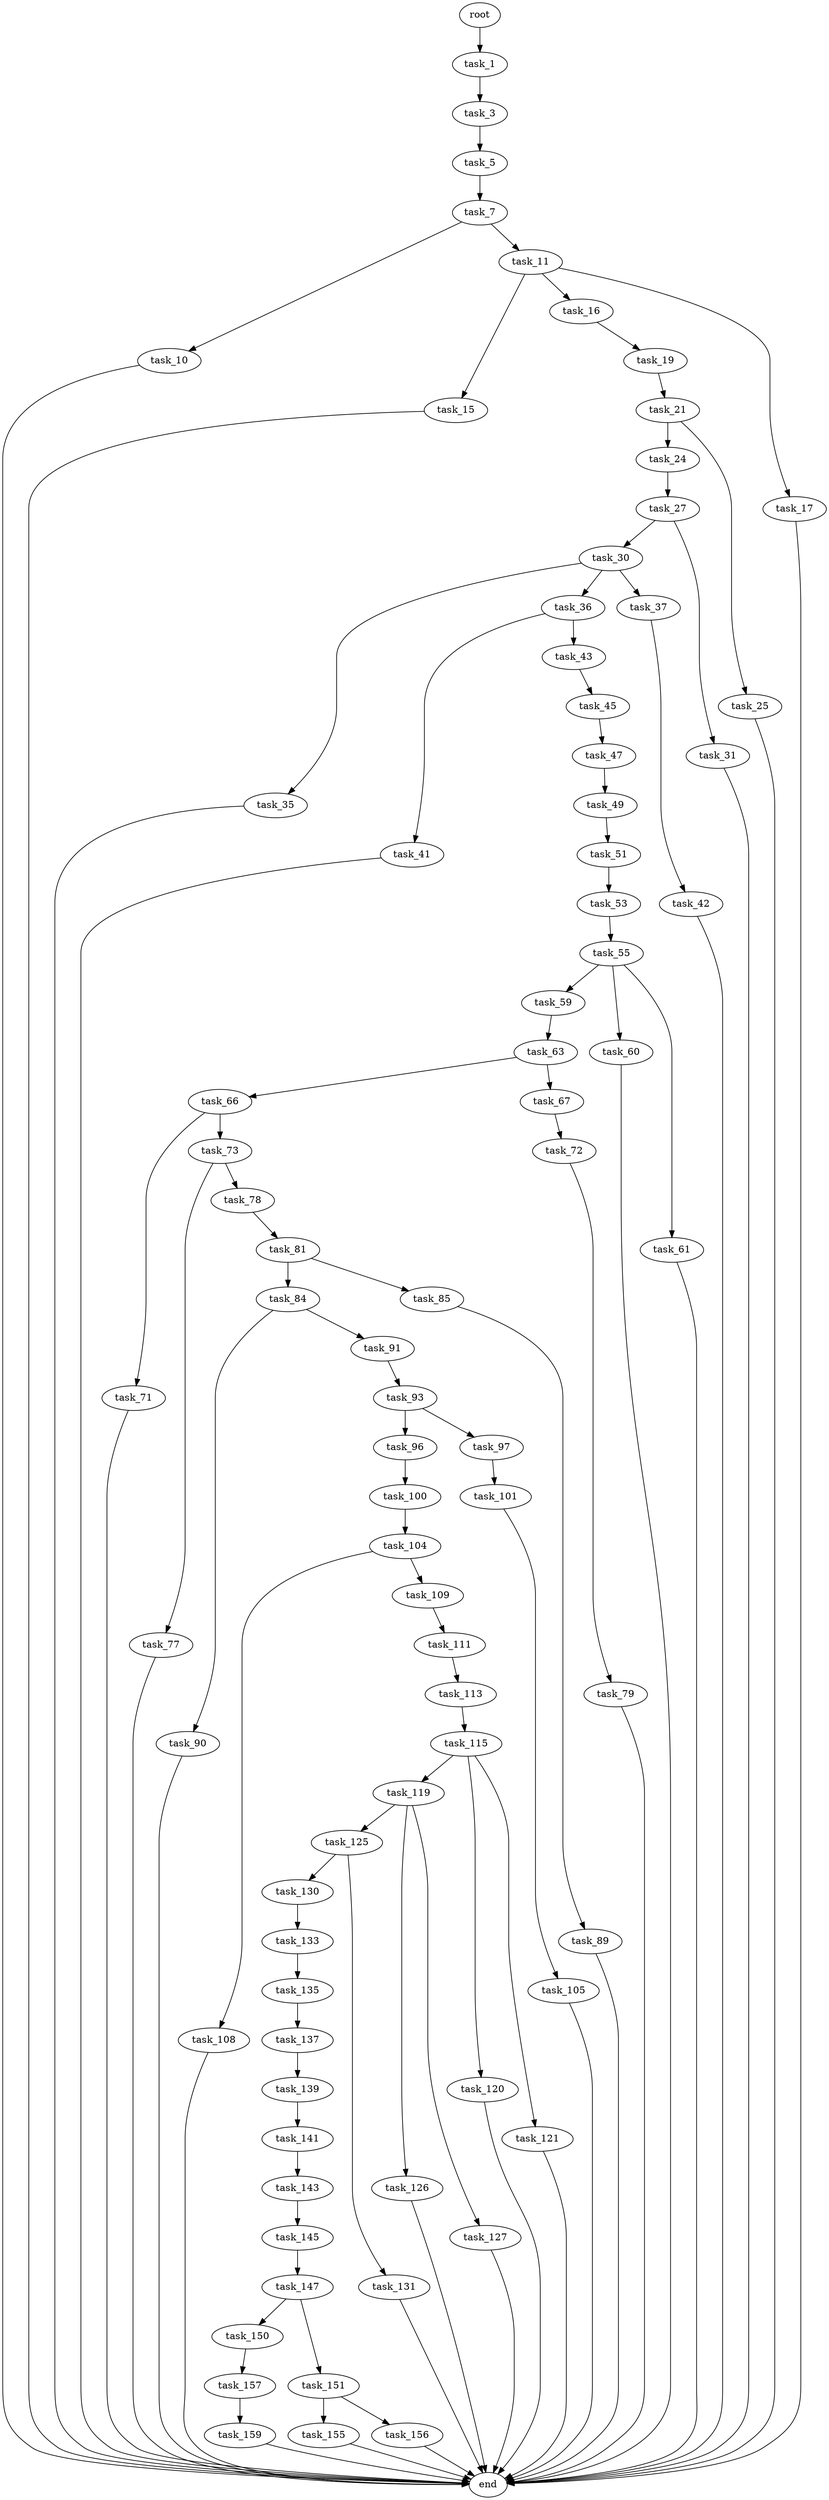 digraph G {
  root [size="0.000000"];
  task_1 [size="1073741824000.000000"];
  task_3 [size="8589934592.000000"];
  task_5 [size="100844294795.000000"];
  task_7 [size="9551874562.000000"];
  task_10 [size="14609100848.000000"];
  task_11 [size="28991029248.000000"];
  task_15 [size="14683600388.000000"];
  task_16 [size="5085268984.000000"];
  task_17 [size="166020935403.000000"];
  task_19 [size="2781727673.000000"];
  task_21 [size="173339212671.000000"];
  task_24 [size="148424131216.000000"];
  task_25 [size="368293445632.000000"];
  task_27 [size="10954937539.000000"];
  task_30 [size="68719476736.000000"];
  task_31 [size="231928233984.000000"];
  task_35 [size="363289000478.000000"];
  task_36 [size="134217728000.000000"];
  task_37 [size="3630966953.000000"];
  task_41 [size="1073741824000.000000"];
  task_42 [size="17488888273.000000"];
  task_43 [size="231928233984.000000"];
  task_45 [size="457874387.000000"];
  task_47 [size="2862537987.000000"];
  task_49 [size="11391972892.000000"];
  task_51 [size="187547337444.000000"];
  task_53 [size="1073741824000.000000"];
  task_55 [size="231928233984.000000"];
  task_59 [size="1400574981.000000"];
  task_60 [size="8589934592.000000"];
  task_61 [size="549755813888.000000"];
  task_63 [size="69367162970.000000"];
  task_66 [size="735310527910.000000"];
  task_67 [size="68719476736.000000"];
  task_71 [size="28991029248.000000"];
  task_72 [size="549755813888.000000"];
  task_73 [size="17818028229.000000"];
  task_77 [size="134217728000.000000"];
  task_78 [size="368293445632.000000"];
  task_79 [size="70706420820.000000"];
  task_81 [size="53079453616.000000"];
  task_84 [size="231928233984.000000"];
  task_85 [size="261087989920.000000"];
  task_89 [size="547494380941.000000"];
  task_90 [size="10771830687.000000"];
  task_91 [size="57004046235.000000"];
  task_93 [size="28991029248.000000"];
  task_96 [size="270332225073.000000"];
  task_97 [size="907035900307.000000"];
  task_100 [size="368293445632.000000"];
  task_101 [size="28991029248.000000"];
  task_104 [size="380241018147.000000"];
  task_105 [size="111579066218.000000"];
  task_108 [size="462510947038.000000"];
  task_109 [size="29839513815.000000"];
  task_111 [size="782757789696.000000"];
  task_113 [size="4649028936.000000"];
  task_115 [size="1133582962.000000"];
  task_119 [size="127253974526.000000"];
  task_120 [size="633559858972.000000"];
  task_121 [size="466434862285.000000"];
  task_125 [size="340644115725.000000"];
  task_126 [size="1067602537.000000"];
  task_127 [size="335111112.000000"];
  task_130 [size="782757789696.000000"];
  task_131 [size="1073741824000.000000"];
  task_133 [size="8589934592.000000"];
  task_135 [size="663994721861.000000"];
  task_137 [size="134217728000.000000"];
  task_139 [size="4815246868.000000"];
  task_141 [size="19649932261.000000"];
  task_143 [size="28991029248.000000"];
  task_145 [size="25559740865.000000"];
  task_147 [size="15078846263.000000"];
  task_150 [size="368293445632.000000"];
  task_151 [size="28991029248.000000"];
  task_155 [size="33430147655.000000"];
  task_156 [size="1998708632.000000"];
  task_157 [size="44444825772.000000"];
  task_159 [size="231928233984.000000"];
  end [size="0.000000"];

  root -> task_1 [size="1.000000"];
  task_1 -> task_3 [size="838860800.000000"];
  task_3 -> task_5 [size="33554432.000000"];
  task_5 -> task_7 [size="75497472.000000"];
  task_7 -> task_10 [size="209715200.000000"];
  task_7 -> task_11 [size="209715200.000000"];
  task_10 -> end [size="1.000000"];
  task_11 -> task_15 [size="75497472.000000"];
  task_11 -> task_16 [size="75497472.000000"];
  task_11 -> task_17 [size="75497472.000000"];
  task_15 -> end [size="1.000000"];
  task_16 -> task_19 [size="411041792.000000"];
  task_17 -> end [size="1.000000"];
  task_19 -> task_21 [size="75497472.000000"];
  task_21 -> task_24 [size="209715200.000000"];
  task_21 -> task_25 [size="209715200.000000"];
  task_24 -> task_27 [size="209715200.000000"];
  task_25 -> end [size="1.000000"];
  task_27 -> task_30 [size="411041792.000000"];
  task_27 -> task_31 [size="411041792.000000"];
  task_30 -> task_35 [size="134217728.000000"];
  task_30 -> task_36 [size="134217728.000000"];
  task_30 -> task_37 [size="134217728.000000"];
  task_31 -> end [size="1.000000"];
  task_35 -> end [size="1.000000"];
  task_36 -> task_41 [size="209715200.000000"];
  task_36 -> task_43 [size="209715200.000000"];
  task_37 -> task_42 [size="411041792.000000"];
  task_41 -> end [size="1.000000"];
  task_42 -> end [size="1.000000"];
  task_43 -> task_45 [size="301989888.000000"];
  task_45 -> task_47 [size="33554432.000000"];
  task_47 -> task_49 [size="75497472.000000"];
  task_49 -> task_51 [size="536870912.000000"];
  task_51 -> task_53 [size="134217728.000000"];
  task_53 -> task_55 [size="838860800.000000"];
  task_55 -> task_59 [size="301989888.000000"];
  task_55 -> task_60 [size="301989888.000000"];
  task_55 -> task_61 [size="301989888.000000"];
  task_59 -> task_63 [size="33554432.000000"];
  task_60 -> end [size="1.000000"];
  task_61 -> end [size="1.000000"];
  task_63 -> task_66 [size="75497472.000000"];
  task_63 -> task_67 [size="75497472.000000"];
  task_66 -> task_71 [size="679477248.000000"];
  task_66 -> task_73 [size="679477248.000000"];
  task_67 -> task_72 [size="134217728.000000"];
  task_71 -> end [size="1.000000"];
  task_72 -> task_79 [size="536870912.000000"];
  task_73 -> task_77 [size="536870912.000000"];
  task_73 -> task_78 [size="536870912.000000"];
  task_77 -> end [size="1.000000"];
  task_78 -> task_81 [size="411041792.000000"];
  task_79 -> end [size="1.000000"];
  task_81 -> task_84 [size="75497472.000000"];
  task_81 -> task_85 [size="75497472.000000"];
  task_84 -> task_90 [size="301989888.000000"];
  task_84 -> task_91 [size="301989888.000000"];
  task_85 -> task_89 [size="209715200.000000"];
  task_89 -> end [size="1.000000"];
  task_90 -> end [size="1.000000"];
  task_91 -> task_93 [size="75497472.000000"];
  task_93 -> task_96 [size="75497472.000000"];
  task_93 -> task_97 [size="75497472.000000"];
  task_96 -> task_100 [size="209715200.000000"];
  task_97 -> task_101 [size="838860800.000000"];
  task_100 -> task_104 [size="411041792.000000"];
  task_101 -> task_105 [size="75497472.000000"];
  task_104 -> task_108 [size="301989888.000000"];
  task_104 -> task_109 [size="301989888.000000"];
  task_105 -> end [size="1.000000"];
  task_108 -> end [size="1.000000"];
  task_109 -> task_111 [size="33554432.000000"];
  task_111 -> task_113 [size="679477248.000000"];
  task_113 -> task_115 [size="75497472.000000"];
  task_115 -> task_119 [size="134217728.000000"];
  task_115 -> task_120 [size="134217728.000000"];
  task_115 -> task_121 [size="134217728.000000"];
  task_119 -> task_125 [size="301989888.000000"];
  task_119 -> task_126 [size="301989888.000000"];
  task_119 -> task_127 [size="301989888.000000"];
  task_120 -> end [size="1.000000"];
  task_121 -> end [size="1.000000"];
  task_125 -> task_130 [size="301989888.000000"];
  task_125 -> task_131 [size="301989888.000000"];
  task_126 -> end [size="1.000000"];
  task_127 -> end [size="1.000000"];
  task_130 -> task_133 [size="679477248.000000"];
  task_131 -> end [size="1.000000"];
  task_133 -> task_135 [size="33554432.000000"];
  task_135 -> task_137 [size="411041792.000000"];
  task_137 -> task_139 [size="209715200.000000"];
  task_139 -> task_141 [size="134217728.000000"];
  task_141 -> task_143 [size="411041792.000000"];
  task_143 -> task_145 [size="75497472.000000"];
  task_145 -> task_147 [size="411041792.000000"];
  task_147 -> task_150 [size="536870912.000000"];
  task_147 -> task_151 [size="536870912.000000"];
  task_150 -> task_157 [size="411041792.000000"];
  task_151 -> task_155 [size="75497472.000000"];
  task_151 -> task_156 [size="75497472.000000"];
  task_155 -> end [size="1.000000"];
  task_156 -> end [size="1.000000"];
  task_157 -> task_159 [size="33554432.000000"];
  task_159 -> end [size="1.000000"];
}
